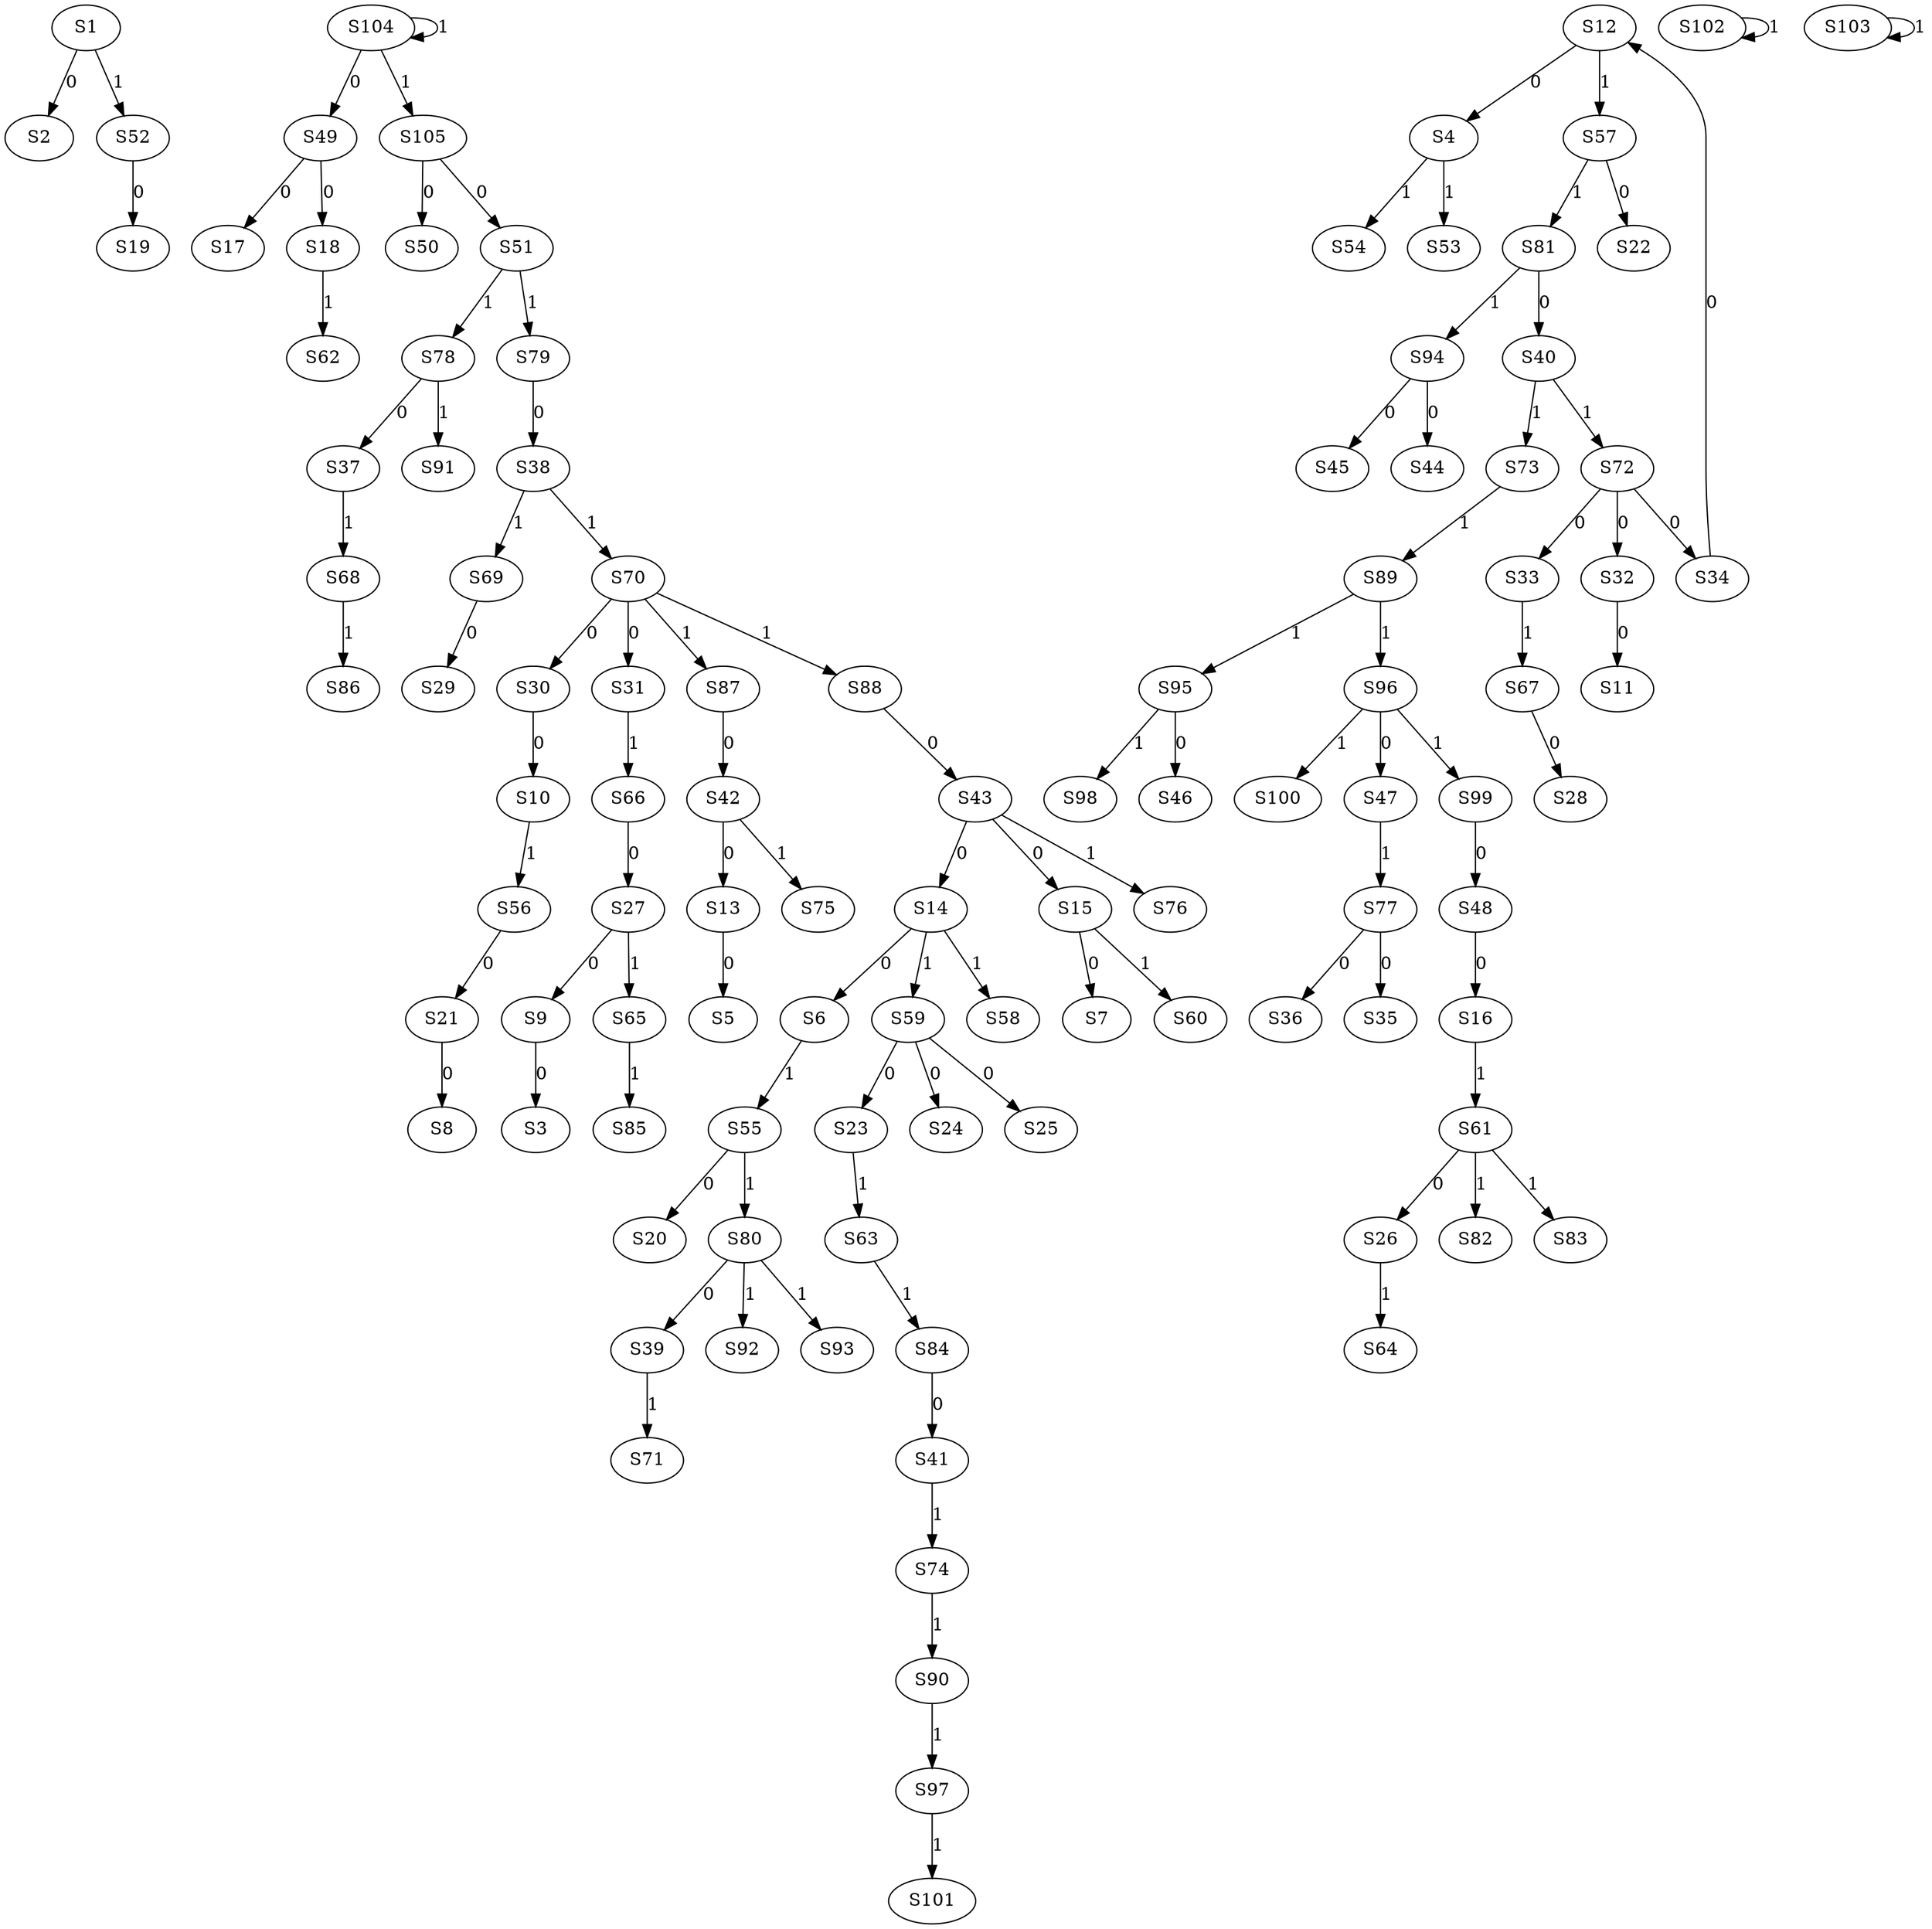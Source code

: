 strict digraph {
	S1 -> S2 [ label = 0 ];
	S9 -> S3 [ label = 0 ];
	S12 -> S4 [ label = 0 ];
	S13 -> S5 [ label = 0 ];
	S14 -> S6 [ label = 0 ];
	S15 -> S7 [ label = 0 ];
	S21 -> S8 [ label = 0 ];
	S27 -> S9 [ label = 0 ];
	S30 -> S10 [ label = 0 ];
	S32 -> S11 [ label = 0 ];
	S34 -> S12 [ label = 0 ];
	S42 -> S13 [ label = 0 ];
	S43 -> S14 [ label = 0 ];
	S43 -> S15 [ label = 0 ];
	S48 -> S16 [ label = 0 ];
	S49 -> S17 [ label = 0 ];
	S49 -> S18 [ label = 0 ];
	S52 -> S19 [ label = 0 ];
	S55 -> S20 [ label = 0 ];
	S56 -> S21 [ label = 0 ];
	S57 -> S22 [ label = 0 ];
	S59 -> S23 [ label = 0 ];
	S59 -> S24 [ label = 0 ];
	S59 -> S25 [ label = 0 ];
	S61 -> S26 [ label = 0 ];
	S66 -> S27 [ label = 0 ];
	S67 -> S28 [ label = 0 ];
	S69 -> S29 [ label = 0 ];
	S70 -> S30 [ label = 0 ];
	S70 -> S31 [ label = 0 ];
	S72 -> S32 [ label = 0 ];
	S72 -> S33 [ label = 0 ];
	S72 -> S34 [ label = 0 ];
	S77 -> S35 [ label = 0 ];
	S77 -> S36 [ label = 0 ];
	S78 -> S37 [ label = 0 ];
	S79 -> S38 [ label = 0 ];
	S80 -> S39 [ label = 0 ];
	S81 -> S40 [ label = 0 ];
	S84 -> S41 [ label = 0 ];
	S87 -> S42 [ label = 0 ];
	S88 -> S43 [ label = 0 ];
	S94 -> S44 [ label = 0 ];
	S94 -> S45 [ label = 0 ];
	S95 -> S46 [ label = 0 ];
	S96 -> S47 [ label = 0 ];
	S99 -> S48 [ label = 0 ];
	S104 -> S49 [ label = 0 ];
	S105 -> S50 [ label = 0 ];
	S105 -> S51 [ label = 0 ];
	S1 -> S52 [ label = 1 ];
	S4 -> S53 [ label = 1 ];
	S4 -> S54 [ label = 1 ];
	S6 -> S55 [ label = 1 ];
	S10 -> S56 [ label = 1 ];
	S12 -> S57 [ label = 1 ];
	S14 -> S58 [ label = 1 ];
	S14 -> S59 [ label = 1 ];
	S15 -> S60 [ label = 1 ];
	S16 -> S61 [ label = 1 ];
	S18 -> S62 [ label = 1 ];
	S23 -> S63 [ label = 1 ];
	S26 -> S64 [ label = 1 ];
	S27 -> S65 [ label = 1 ];
	S31 -> S66 [ label = 1 ];
	S33 -> S67 [ label = 1 ];
	S37 -> S68 [ label = 1 ];
	S38 -> S69 [ label = 1 ];
	S38 -> S70 [ label = 1 ];
	S39 -> S71 [ label = 1 ];
	S40 -> S72 [ label = 1 ];
	S40 -> S73 [ label = 1 ];
	S41 -> S74 [ label = 1 ];
	S42 -> S75 [ label = 1 ];
	S43 -> S76 [ label = 1 ];
	S47 -> S77 [ label = 1 ];
	S51 -> S78 [ label = 1 ];
	S51 -> S79 [ label = 1 ];
	S55 -> S80 [ label = 1 ];
	S57 -> S81 [ label = 1 ];
	S61 -> S82 [ label = 1 ];
	S61 -> S83 [ label = 1 ];
	S63 -> S84 [ label = 1 ];
	S65 -> S85 [ label = 1 ];
	S68 -> S86 [ label = 1 ];
	S70 -> S87 [ label = 1 ];
	S70 -> S88 [ label = 1 ];
	S73 -> S89 [ label = 1 ];
	S74 -> S90 [ label = 1 ];
	S78 -> S91 [ label = 1 ];
	S80 -> S92 [ label = 1 ];
	S80 -> S93 [ label = 1 ];
	S81 -> S94 [ label = 1 ];
	S89 -> S95 [ label = 1 ];
	S89 -> S96 [ label = 1 ];
	S90 -> S97 [ label = 1 ];
	S95 -> S98 [ label = 1 ];
	S96 -> S99 [ label = 1 ];
	S96 -> S100 [ label = 1 ];
	S97 -> S101 [ label = 1 ];
	S102 -> S102 [ label = 1 ];
	S103 -> S103 [ label = 1 ];
	S104 -> S104 [ label = 1 ];
	S104 -> S105 [ label = 1 ];
}